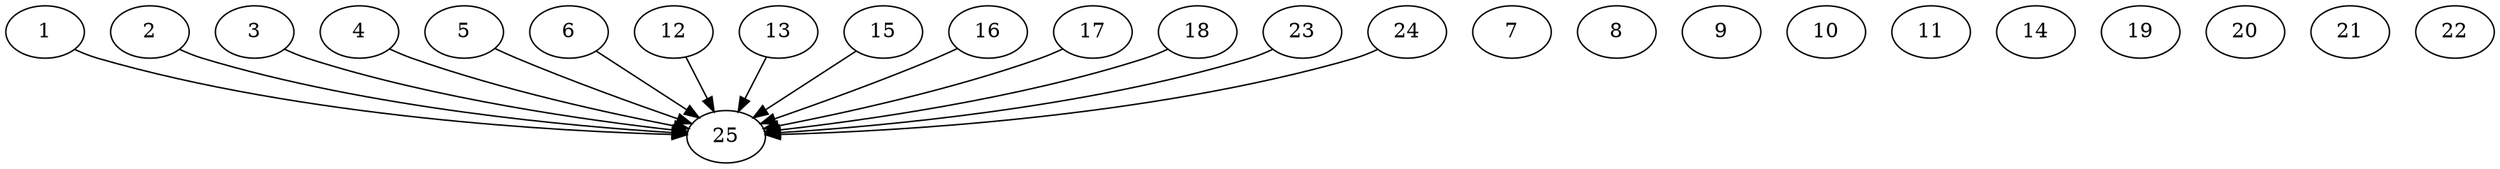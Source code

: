 // DAG automatically generated by daggen at Thu Oct  3 14:00:40 2019
// ./daggen --dot -n 25 --ccr 0.5 --fat 0.9 --regular 0.5 --density 0.9 --mindata 5242880 --maxdata 52428800 
digraph G {
  1 [size="41875456", alpha="0.06", expect_size="20937728"] 
  1 -> 25 [size ="20937728"]
  2 [size="67840000", alpha="0.03", expect_size="33920000"] 
  2 -> 25 [size ="33920000"]
  3 [size="36444160", alpha="0.01", expect_size="18222080"] 
  3 -> 25 [size ="18222080"]
  4 [size="40075264", alpha="0.17", expect_size="20037632"] 
  4 -> 25 [size ="20037632"]
  5 [size="89077760", alpha="0.08", expect_size="44538880"] 
  5 -> 25 [size ="44538880"]
  6 [size="51189760", alpha="0.11", expect_size="25594880"] 
  6 -> 25 [size ="25594880"]
  7 [size="21571584", alpha="0.09", expect_size="10785792"] 
  8 [size="10774528", alpha="0.01", expect_size="5387264"] 
  9 [size="58535936", alpha="0.15", expect_size="29267968"] 
  10 [size="40423424", alpha="0.13", expect_size="20211712"] 
  11 [size="27953152", alpha="0.13", expect_size="13976576"] 
  12 [size="56367104", alpha="0.16", expect_size="28183552"] 
  12 -> 25 [size ="28183552"]
  13 [size="68519936", alpha="0.19", expect_size="34259968"] 
  13 -> 25 [size ="34259968"]
  14 [size="72591360", alpha="0.15", expect_size="36295680"] 
  15 [size="57358336", alpha="0.07", expect_size="28679168"] 
  15 -> 25 [size ="28679168"]
  16 [size="97316864", alpha="0.12", expect_size="48658432"] 
  16 -> 25 [size ="48658432"]
  17 [size="53387264", alpha="0.01", expect_size="26693632"] 
  17 -> 25 [size ="26693632"]
  18 [size="95246336", alpha="0.19", expect_size="47623168"] 
  18 -> 25 [size ="47623168"]
  19 [size="100923392", alpha="0.10", expect_size="50461696"] 
  20 [size="79271936", alpha="0.00", expect_size="39635968"] 
  21 [size="45447168", alpha="0.17", expect_size="22723584"] 
  22 [size="12386304", alpha="0.06", expect_size="6193152"] 
  23 [size="86673408", alpha="0.00", expect_size="43336704"] 
  23 -> 25 [size ="43336704"]
  24 [size="84303872", alpha="0.01", expect_size="42151936"] 
  24 -> 25 [size ="42151936"]
  25 [size="60248064", alpha="0.18", expect_size="30124032"] 
}
